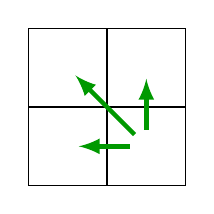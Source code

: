 
\begin{tikzpicture}

\draw (0,0) grid ++(2,2);

% Flèches
\tikzstyle{arrow} = [->,>=latex,ultra thick,shorten >=4pt,shorten <=6pt,green!60!black];

\draw[arrow] (1.5,0.5)--++(-1,1);
\draw[arrow] (1.5,0.5)--++(-1,0);
\draw[arrow] (1.5,0.5)--++(0,1);
\end{tikzpicture}